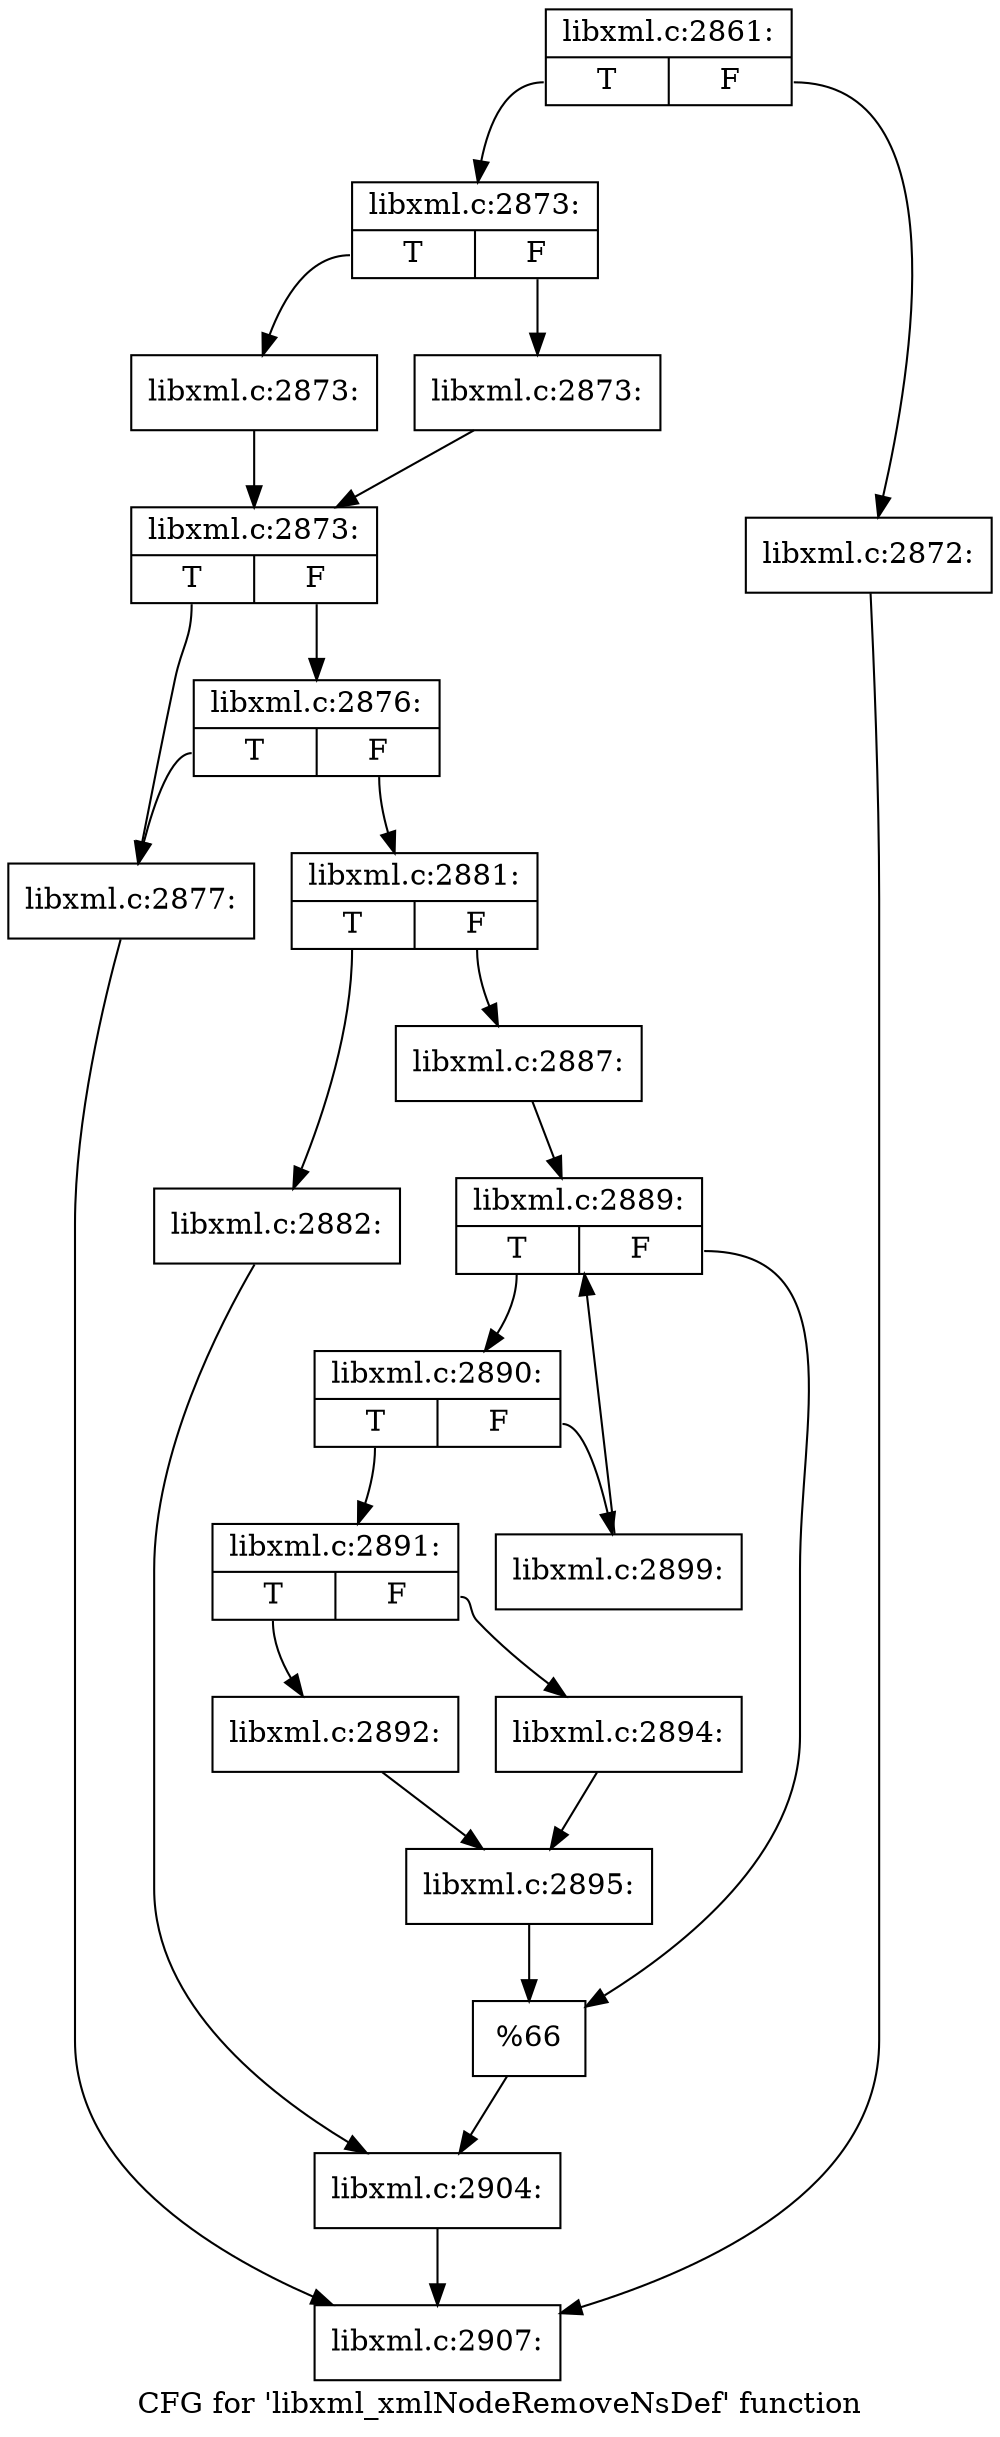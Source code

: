 digraph "CFG for 'libxml_xmlNodeRemoveNsDef' function" {
	label="CFG for 'libxml_xmlNodeRemoveNsDef' function";

	Node0x52f6120 [shape=record,label="{libxml.c:2861:|{<s0>T|<s1>F}}"];
	Node0x52f6120:s0 -> Node0x52743c0;
	Node0x52f6120:s1 -> Node0x5274370;
	Node0x5274370 [shape=record,label="{libxml.c:2872:}"];
	Node0x5274370 -> Node0x52f6450;
	Node0x52743c0 [shape=record,label="{libxml.c:2873:|{<s0>T|<s1>F}}"];
	Node0x52743c0:s0 -> Node0x5274b40;
	Node0x52743c0:s1 -> Node0x5274b90;
	Node0x5274b40 [shape=record,label="{libxml.c:2873:}"];
	Node0x5274b40 -> Node0x5274be0;
	Node0x5274b90 [shape=record,label="{libxml.c:2873:}"];
	Node0x5274b90 -> Node0x5274be0;
	Node0x5274be0 [shape=record,label="{libxml.c:2873:|{<s0>T|<s1>F}}"];
	Node0x5274be0:s0 -> Node0x52fe430;
	Node0x5274be0:s1 -> Node0x52fe4d0;
	Node0x52fe4d0 [shape=record,label="{libxml.c:2876:|{<s0>T|<s1>F}}"];
	Node0x52fe4d0:s0 -> Node0x52fe430;
	Node0x52fe4d0:s1 -> Node0x52fe480;
	Node0x52fe430 [shape=record,label="{libxml.c:2877:}"];
	Node0x52fe430 -> Node0x52f6450;
	Node0x52fe480 [shape=record,label="{libxml.c:2881:|{<s0>T|<s1>F}}"];
	Node0x52fe480:s0 -> Node0x52fef50;
	Node0x52fe480:s1 -> Node0x52feff0;
	Node0x52fef50 [shape=record,label="{libxml.c:2882:}"];
	Node0x52fef50 -> Node0x52fefa0;
	Node0x52feff0 [shape=record,label="{libxml.c:2887:}"];
	Node0x52feff0 -> Node0x52ffdb0;
	Node0x52ffdb0 [shape=record,label="{libxml.c:2889:|{<s0>T|<s1>F}}"];
	Node0x52ffdb0:s0 -> Node0x53001a0;
	Node0x52ffdb0:s1 -> Node0x52fffd0;
	Node0x53001a0 [shape=record,label="{libxml.c:2890:|{<s0>T|<s1>F}}"];
	Node0x53001a0:s0 -> Node0x5300360;
	Node0x53001a0:s1 -> Node0x53003b0;
	Node0x5300360 [shape=record,label="{libxml.c:2891:|{<s0>T|<s1>F}}"];
	Node0x5300360:s0 -> Node0x5300860;
	Node0x5300360:s1 -> Node0x5300900;
	Node0x5300860 [shape=record,label="{libxml.c:2892:}"];
	Node0x5300860 -> Node0x53008b0;
	Node0x5300900 [shape=record,label="{libxml.c:2894:}"];
	Node0x5300900 -> Node0x53008b0;
	Node0x53008b0 [shape=record,label="{libxml.c:2895:}"];
	Node0x53008b0 -> Node0x52fffd0;
	Node0x53003b0 [shape=record,label="{libxml.c:2899:}"];
	Node0x53003b0 -> Node0x52ffdb0;
	Node0x52fffd0 [shape=record,label="{%66}"];
	Node0x52fffd0 -> Node0x52fefa0;
	Node0x52fefa0 [shape=record,label="{libxml.c:2904:}"];
	Node0x52fefa0 -> Node0x52f6450;
	Node0x52f6450 [shape=record,label="{libxml.c:2907:}"];
}
